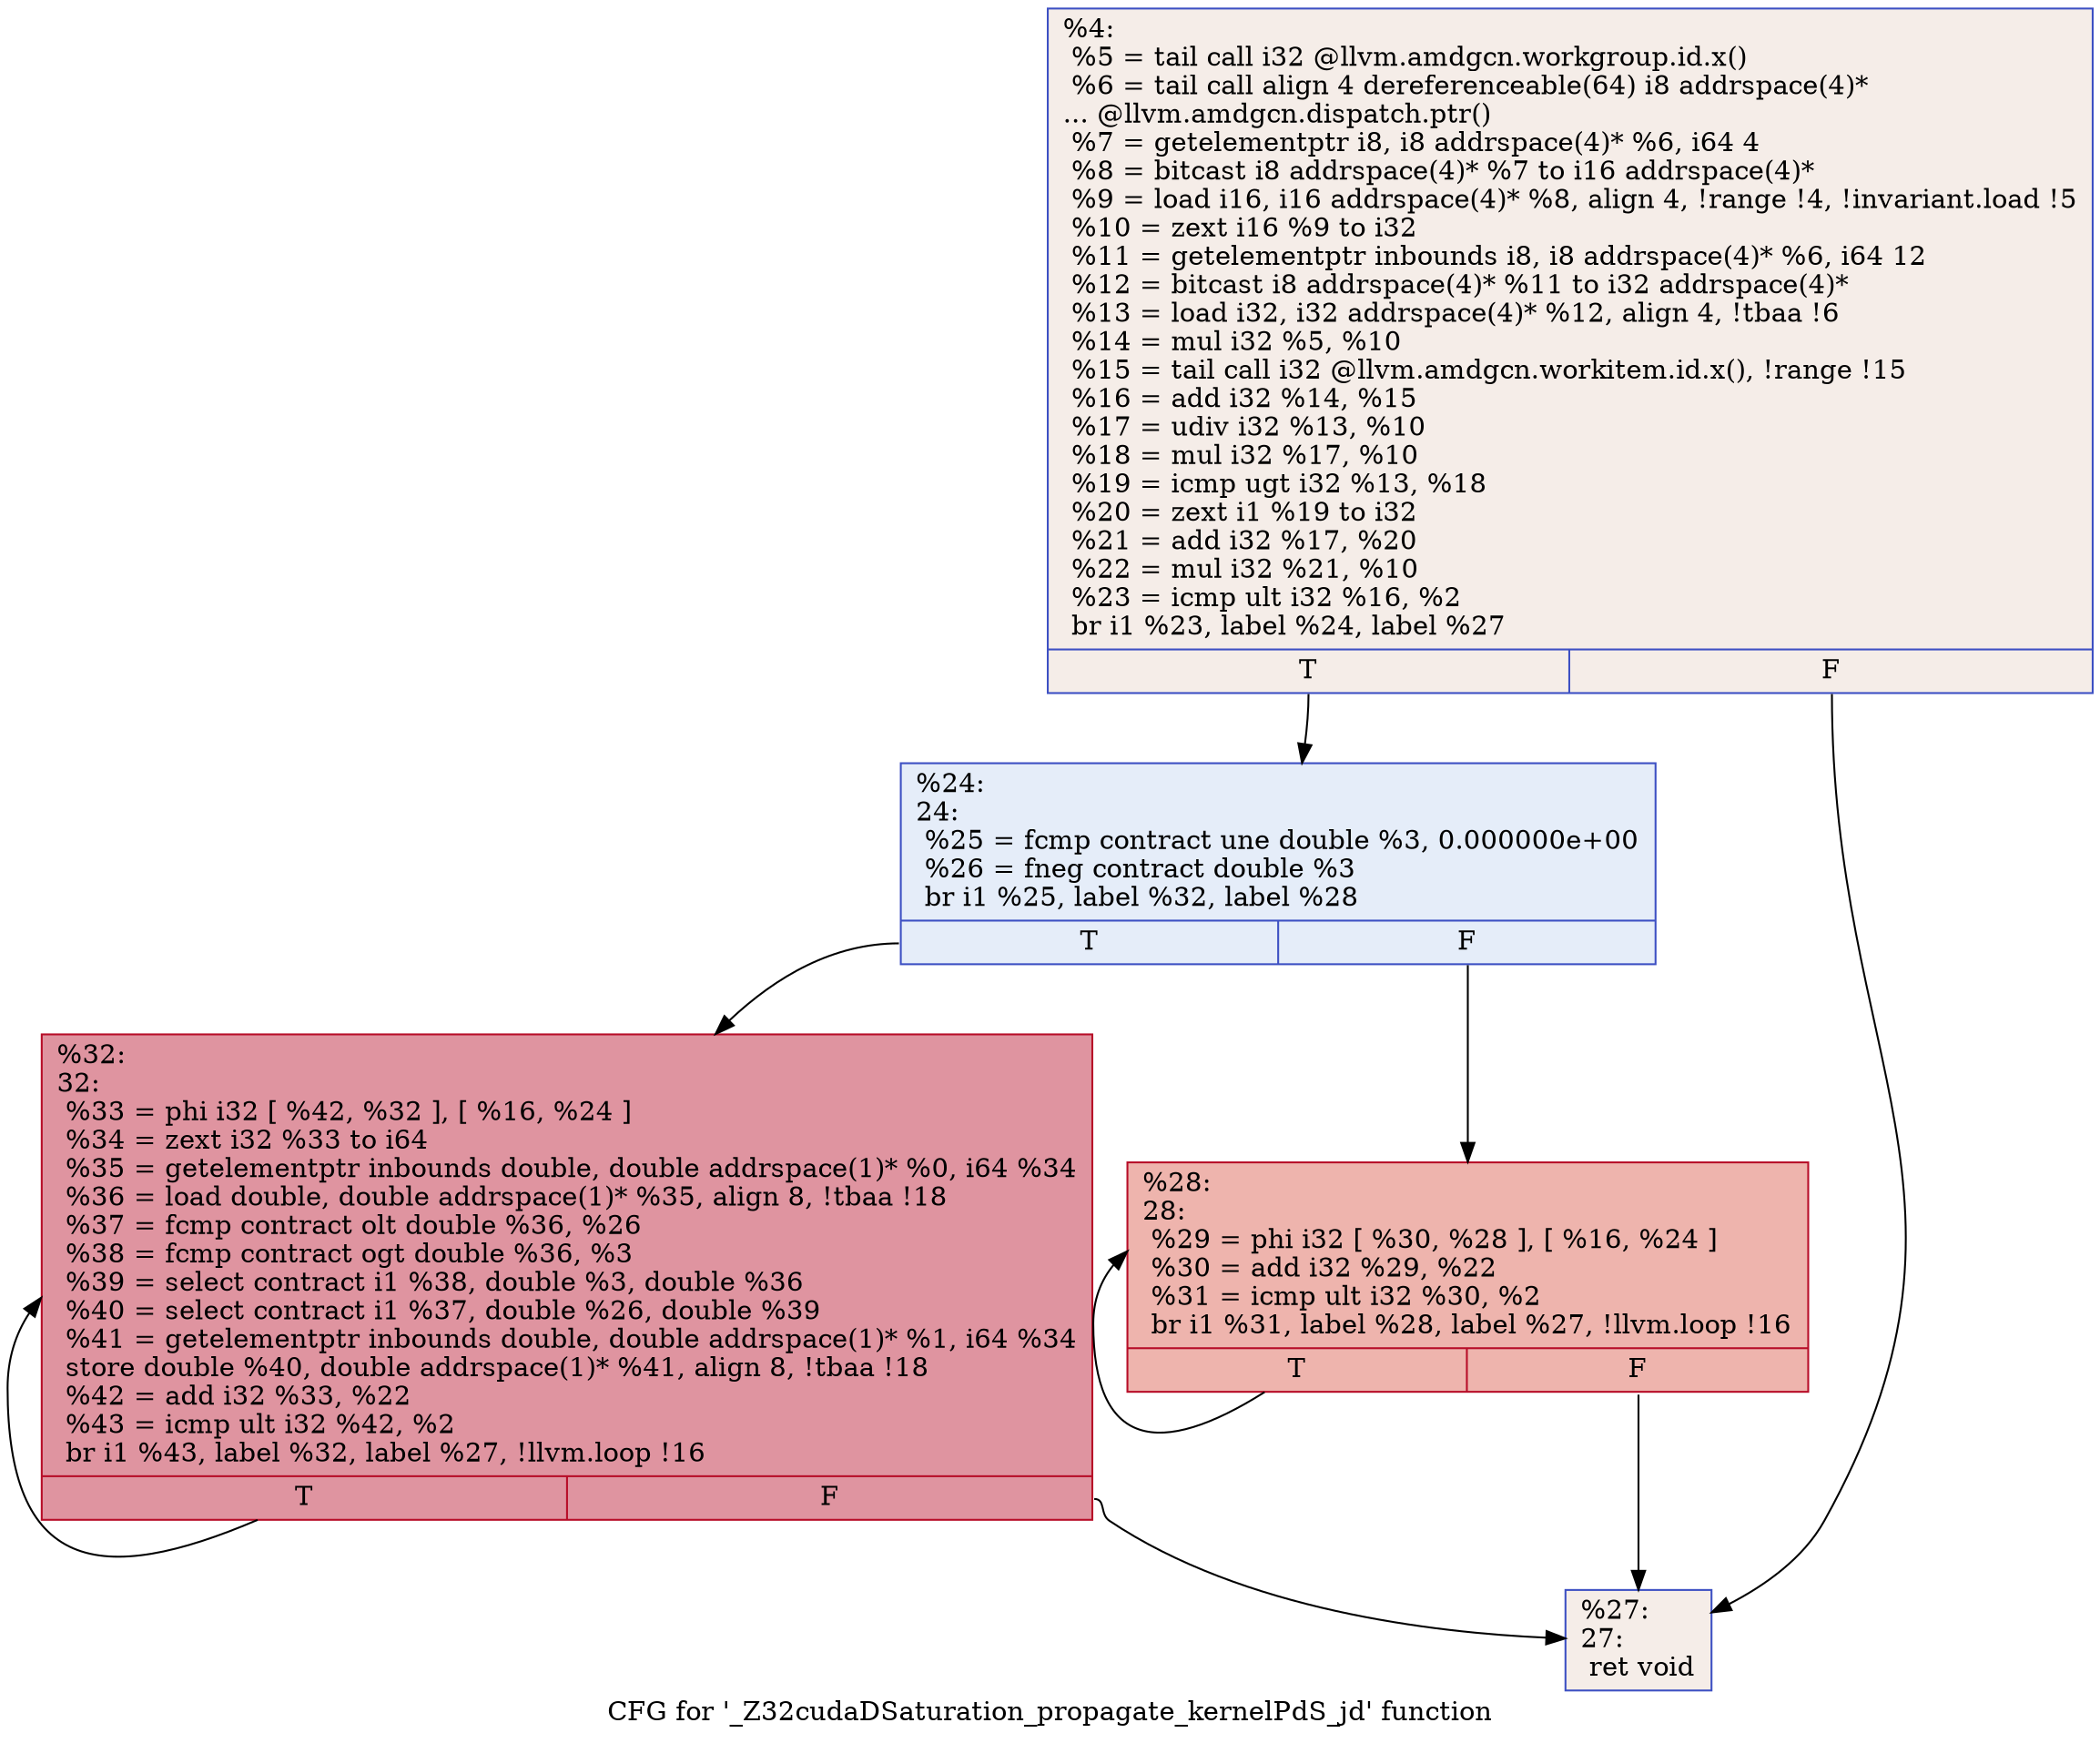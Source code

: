 digraph "CFG for '_Z32cudaDSaturation_propagate_kernelPdS_jd' function" {
	label="CFG for '_Z32cudaDSaturation_propagate_kernelPdS_jd' function";

	Node0x45c6690 [shape=record,color="#3d50c3ff", style=filled, fillcolor="#e8d6cc70",label="{%4:\l  %5 = tail call i32 @llvm.amdgcn.workgroup.id.x()\l  %6 = tail call align 4 dereferenceable(64) i8 addrspace(4)*\l... @llvm.amdgcn.dispatch.ptr()\l  %7 = getelementptr i8, i8 addrspace(4)* %6, i64 4\l  %8 = bitcast i8 addrspace(4)* %7 to i16 addrspace(4)*\l  %9 = load i16, i16 addrspace(4)* %8, align 4, !range !4, !invariant.load !5\l  %10 = zext i16 %9 to i32\l  %11 = getelementptr inbounds i8, i8 addrspace(4)* %6, i64 12\l  %12 = bitcast i8 addrspace(4)* %11 to i32 addrspace(4)*\l  %13 = load i32, i32 addrspace(4)* %12, align 4, !tbaa !6\l  %14 = mul i32 %5, %10\l  %15 = tail call i32 @llvm.amdgcn.workitem.id.x(), !range !15\l  %16 = add i32 %14, %15\l  %17 = udiv i32 %13, %10\l  %18 = mul i32 %17, %10\l  %19 = icmp ugt i32 %13, %18\l  %20 = zext i1 %19 to i32\l  %21 = add i32 %17, %20\l  %22 = mul i32 %21, %10\l  %23 = icmp ult i32 %16, %2\l  br i1 %23, label %24, label %27\l|{<s0>T|<s1>F}}"];
	Node0x45c6690:s0 -> Node0x45c8c90;
	Node0x45c6690:s1 -> Node0x45c8d20;
	Node0x45c8c90 [shape=record,color="#3d50c3ff", style=filled, fillcolor="#c5d6f270",label="{%24:\l24:                                               \l  %25 = fcmp contract une double %3, 0.000000e+00\l  %26 = fneg contract double %3\l  br i1 %25, label %32, label %28\l|{<s0>T|<s1>F}}"];
	Node0x45c8c90:s0 -> Node0x45c9970;
	Node0x45c8c90:s1 -> Node0x45c9a00;
	Node0x45c8d20 [shape=record,color="#3d50c3ff", style=filled, fillcolor="#e8d6cc70",label="{%27:\l27:                                               \l  ret void\l}"];
	Node0x45c9a00 [shape=record,color="#b70d28ff", style=filled, fillcolor="#d8564670",label="{%28:\l28:                                               \l  %29 = phi i32 [ %30, %28 ], [ %16, %24 ]\l  %30 = add i32 %29, %22\l  %31 = icmp ult i32 %30, %2\l  br i1 %31, label %28, label %27, !llvm.loop !16\l|{<s0>T|<s1>F}}"];
	Node0x45c9a00:s0 -> Node0x45c9a00;
	Node0x45c9a00:s1 -> Node0x45c8d20;
	Node0x45c9970 [shape=record,color="#b70d28ff", style=filled, fillcolor="#b70d2870",label="{%32:\l32:                                               \l  %33 = phi i32 [ %42, %32 ], [ %16, %24 ]\l  %34 = zext i32 %33 to i64\l  %35 = getelementptr inbounds double, double addrspace(1)* %0, i64 %34\l  %36 = load double, double addrspace(1)* %35, align 8, !tbaa !18\l  %37 = fcmp contract olt double %36, %26\l  %38 = fcmp contract ogt double %36, %3\l  %39 = select contract i1 %38, double %3, double %36\l  %40 = select contract i1 %37, double %26, double %39\l  %41 = getelementptr inbounds double, double addrspace(1)* %1, i64 %34\l  store double %40, double addrspace(1)* %41, align 8, !tbaa !18\l  %42 = add i32 %33, %22\l  %43 = icmp ult i32 %42, %2\l  br i1 %43, label %32, label %27, !llvm.loop !16\l|{<s0>T|<s1>F}}"];
	Node0x45c9970:s0 -> Node0x45c9970;
	Node0x45c9970:s1 -> Node0x45c8d20;
}

